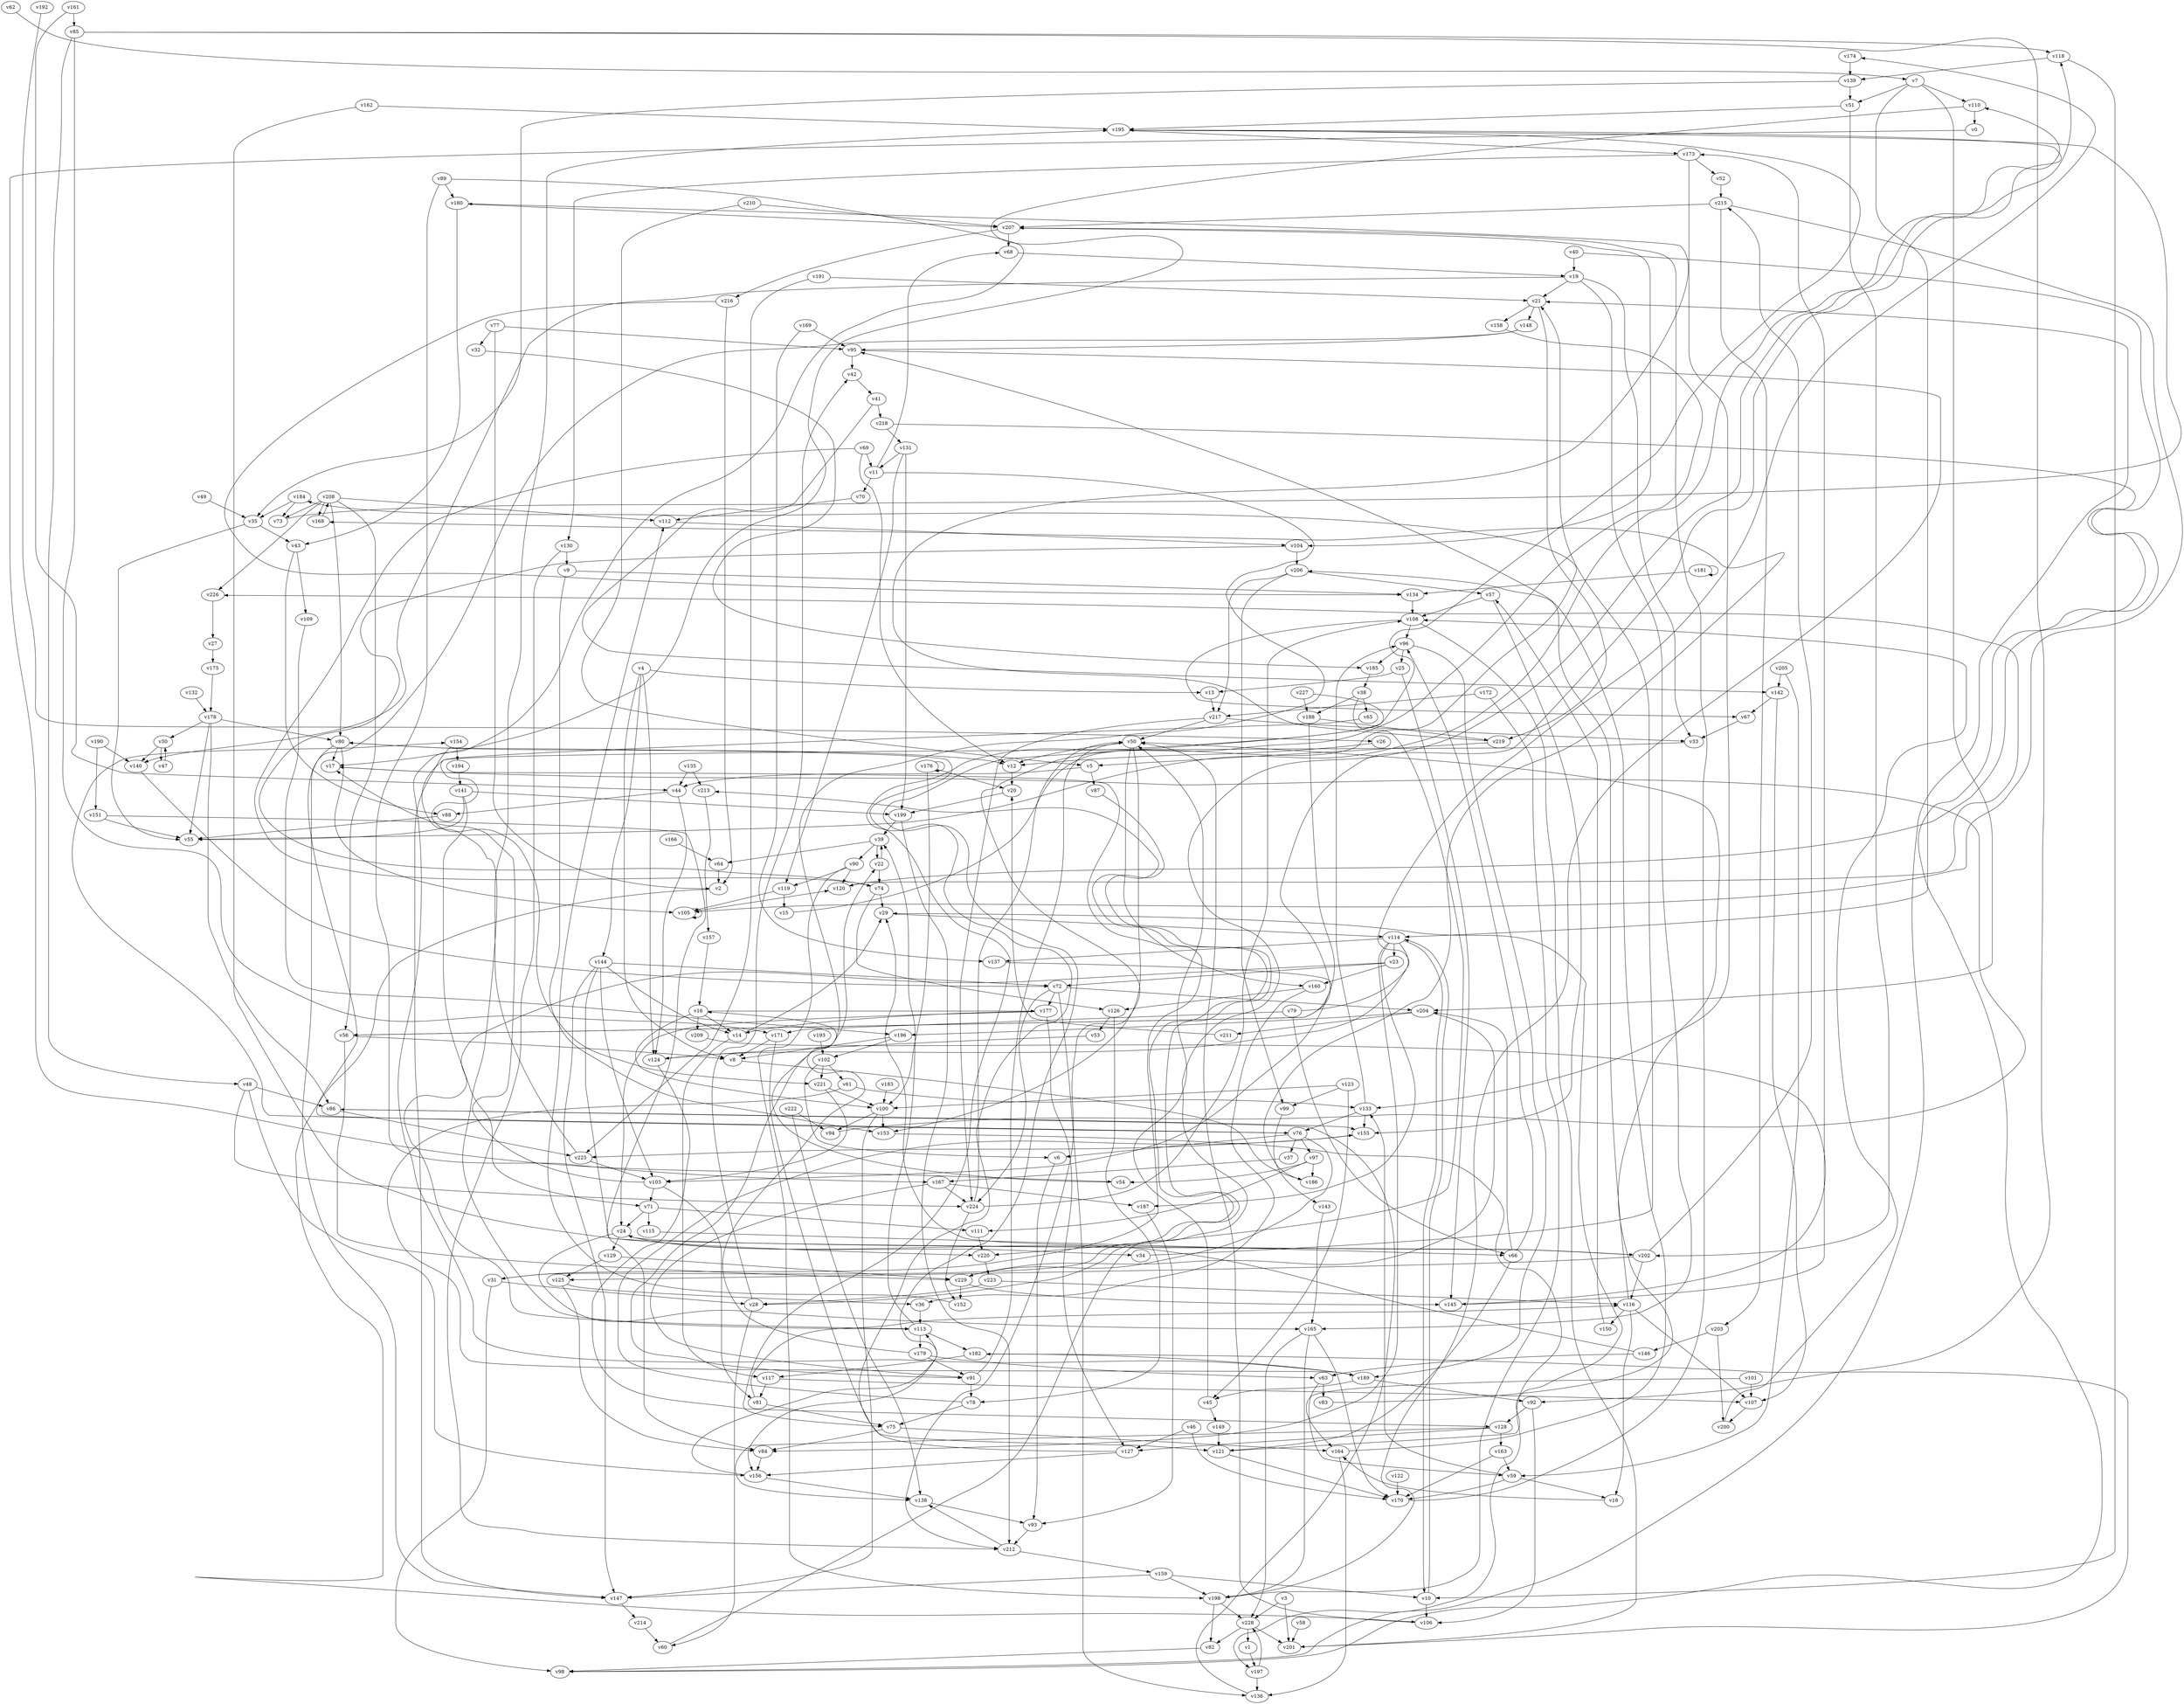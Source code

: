 // Benchmark game 343 - 230 vertices
// time_bound: 100
// targets: v100
digraph G {
    v0 [name="v0", player=0];
    v1 [name="v1", player=0];
    v2 [name="v2", player=1];
    v3 [name="v3", player=0];
    v4 [name="v4", player=0];
    v5 [name="v5", player=0];
    v6 [name="v6", player=1];
    v7 [name="v7", player=0];
    v8 [name="v8", player=0];
    v9 [name="v9", player=0];
    v10 [name="v10", player=0];
    v11 [name="v11", player=0];
    v12 [name="v12", player=0];
    v13 [name="v13", player=0];
    v14 [name="v14", player=0];
    v15 [name="v15", player=1];
    v16 [name="v16", player=0];
    v17 [name="v17", player=0];
    v18 [name="v18", player=0];
    v19 [name="v19", player=1];
    v20 [name="v20", player=0];
    v21 [name="v21", player=0];
    v22 [name="v22", player=0];
    v23 [name="v23", player=1];
    v24 [name="v24", player=0];
    v25 [name="v25", player=1];
    v26 [name="v26", player=0];
    v27 [name="v27", player=0];
    v28 [name="v28", player=1];
    v29 [name="v29", player=1];
    v30 [name="v30", player=0];
    v31 [name="v31", player=1];
    v32 [name="v32", player=1];
    v33 [name="v33", player=1];
    v34 [name="v34", player=0];
    v35 [name="v35", player=1];
    v36 [name="v36", player=0];
    v37 [name="v37", player=1];
    v38 [name="v38", player=1];
    v39 [name="v39", player=0];
    v40 [name="v40", player=1];
    v41 [name="v41", player=0];
    v42 [name="v42", player=1];
    v43 [name="v43", player=0];
    v44 [name="v44", player=1];
    v45 [name="v45", player=1];
    v46 [name="v46", player=0];
    v47 [name="v47", player=1];
    v48 [name="v48", player=0];
    v49 [name="v49", player=0];
    v50 [name="v50", player=1];
    v51 [name="v51", player=1];
    v52 [name="v52", player=1];
    v53 [name="v53", player=1];
    v54 [name="v54", player=0];
    v55 [name="v55", player=0];
    v56 [name="v56", player=0];
    v57 [name="v57", player=0];
    v58 [name="v58", player=0];
    v59 [name="v59", player=1];
    v60 [name="v60", player=0];
    v61 [name="v61", player=1];
    v62 [name="v62", player=1];
    v63 [name="v63", player=1];
    v64 [name="v64", player=0];
    v65 [name="v65", player=0];
    v66 [name="v66", player=0];
    v67 [name="v67", player=1];
    v68 [name="v68", player=0];
    v69 [name="v69", player=0];
    v70 [name="v70", player=0];
    v71 [name="v71", player=1];
    v72 [name="v72", player=1];
    v73 [name="v73", player=0];
    v74 [name="v74", player=1];
    v75 [name="v75", player=1];
    v76 [name="v76", player=0];
    v77 [name="v77", player=1];
    v78 [name="v78", player=1];
    v79 [name="v79", player=1];
    v80 [name="v80", player=1];
    v81 [name="v81", player=1];
    v82 [name="v82", player=0];
    v83 [name="v83", player=0];
    v84 [name="v84", player=0];
    v85 [name="v85", player=0];
    v86 [name="v86", player=1];
    v87 [name="v87", player=1];
    v88 [name="v88", player=1];
    v89 [name="v89", player=1];
    v90 [name="v90", player=1];
    v91 [name="v91", player=1];
    v92 [name="v92", player=1];
    v93 [name="v93", player=1];
    v94 [name="v94", player=0];
    v95 [name="v95", player=0];
    v96 [name="v96", player=0];
    v97 [name="v97", player=1];
    v98 [name="v98", player=0];
    v99 [name="v99", player=0];
    v100 [name="v100", player=0, target=1];
    v101 [name="v101", player=0];
    v102 [name="v102", player=1];
    v103 [name="v103", player=0];
    v104 [name="v104", player=1];
    v105 [name="v105", player=0];
    v106 [name="v106", player=1];
    v107 [name="v107", player=1];
    v108 [name="v108", player=0];
    v109 [name="v109", player=1];
    v110 [name="v110", player=0];
    v111 [name="v111", player=1];
    v112 [name="v112", player=0];
    v113 [name="v113", player=1];
    v114 [name="v114", player=1];
    v115 [name="v115", player=1];
    v116 [name="v116", player=0];
    v117 [name="v117", player=1];
    v118 [name="v118", player=1];
    v119 [name="v119", player=1];
    v120 [name="v120", player=0];
    v121 [name="v121", player=0];
    v122 [name="v122", player=0];
    v123 [name="v123", player=0];
    v124 [name="v124", player=1];
    v125 [name="v125", player=0];
    v126 [name="v126", player=1];
    v127 [name="v127", player=0];
    v128 [name="v128", player=1];
    v129 [name="v129", player=0];
    v130 [name="v130", player=0];
    v131 [name="v131", player=0];
    v132 [name="v132", player=0];
    v133 [name="v133", player=0];
    v134 [name="v134", player=1];
    v135 [name="v135", player=1];
    v136 [name="v136", player=0];
    v137 [name="v137", player=1];
    v138 [name="v138", player=1];
    v139 [name="v139", player=0];
    v140 [name="v140", player=0];
    v141 [name="v141", player=1];
    v142 [name="v142", player=1];
    v143 [name="v143", player=1];
    v144 [name="v144", player=0];
    v145 [name="v145", player=1];
    v146 [name="v146", player=1];
    v147 [name="v147", player=0];
    v148 [name="v148", player=1];
    v149 [name="v149", player=0];
    v150 [name="v150", player=0];
    v151 [name="v151", player=0];
    v152 [name="v152", player=0];
    v153 [name="v153", player=1];
    v154 [name="v154", player=1];
    v155 [name="v155", player=1];
    v156 [name="v156", player=0];
    v157 [name="v157", player=1];
    v158 [name="v158", player=0];
    v159 [name="v159", player=0];
    v160 [name="v160", player=1];
    v161 [name="v161", player=1];
    v162 [name="v162", player=1];
    v163 [name="v163", player=1];
    v164 [name="v164", player=1];
    v165 [name="v165", player=1];
    v166 [name="v166", player=0];
    v167 [name="v167", player=1];
    v168 [name="v168", player=0];
    v169 [name="v169", player=0];
    v170 [name="v170", player=1];
    v171 [name="v171", player=0];
    v172 [name="v172", player=1];
    v173 [name="v173", player=1];
    v174 [name="v174", player=0];
    v175 [name="v175", player=0];
    v176 [name="v176", player=1];
    v177 [name="v177", player=1];
    v178 [name="v178", player=1];
    v179 [name="v179", player=0];
    v180 [name="v180", player=1];
    v181 [name="v181", player=1];
    v182 [name="v182", player=0];
    v183 [name="v183", player=1];
    v184 [name="v184", player=0];
    v185 [name="v185", player=0];
    v186 [name="v186", player=1];
    v187 [name="v187", player=0];
    v188 [name="v188", player=0];
    v189 [name="v189", player=1];
    v190 [name="v190", player=1];
    v191 [name="v191", player=0];
    v192 [name="v192", player=1];
    v193 [name="v193", player=0];
    v194 [name="v194", player=0];
    v195 [name="v195", player=1];
    v196 [name="v196", player=1];
    v197 [name="v197", player=1];
    v198 [name="v198", player=1];
    v199 [name="v199", player=0];
    v200 [name="v200", player=1];
    v201 [name="v201", player=1];
    v202 [name="v202", player=0];
    v203 [name="v203", player=1];
    v204 [name="v204", player=0];
    v205 [name="v205", player=1];
    v206 [name="v206", player=1];
    v207 [name="v207", player=1];
    v208 [name="v208", player=1];
    v209 [name="v209", player=1];
    v210 [name="v210", player=1];
    v211 [name="v211", player=0];
    v212 [name="v212", player=1];
    v213 [name="v213", player=0];
    v214 [name="v214", player=0];
    v215 [name="v215", player=0];
    v216 [name="v216", player=0];
    v217 [name="v217", player=0];
    v218 [name="v218", player=0];
    v219 [name="v219", player=1];
    v220 [name="v220", player=0];
    v221 [name="v221", player=1];
    v222 [name="v222", player=0];
    v223 [name="v223", player=1];
    v224 [name="v224", player=1];
    v225 [name="v225", player=1];
    v226 [name="v226", player=1];
    v227 [name="v227", player=0];
    v228 [name="v228", player=0];
    v229 [name="v229", player=1];

    v0 -> v54 [constraint="t >= 1"];
    v1 -> v197;
    v2 -> v106 [constraint="t < 15"];
    v3 -> v228;
    v4 -> v144;
    v5 -> v44;
    v6 -> v93;
    v7 -> v114;
    v8 -> v186 [constraint="t mod 3 == 2"];
    v9 -> v153;
    v10 -> v114;
    v11 -> v91 [constraint="t < 10"];
    v12 -> v20;
    v13 -> v217;
    v14 -> v117;
    v15 -> v184 [constraint="t mod 4 == 3"];
    v16 -> v177 [constraint="t >= 4"];
    v17 -> v31 [constraint="t >= 3"];
    v18 -> v164 [constraint="t < 6"];
    v19 -> v140 [constraint="t < 7"];
    v20 -> v199;
    v21 -> v219;
    v22 -> v39;
    v23 -> v113 [constraint="t < 12"];
    v24 -> v129;
    v25 -> v13;
    v26 -> v12;
    v27 -> v175;
    v28 -> v60;
    v29 -> v114;
    v30 -> v47;
    v31 -> v213 [constraint="t < 7"];
    v32 -> v185 [constraint="t < 8"];
    v33 -> v113 [constraint="t mod 2 == 1"];
    v34 -> v21;
    v35 -> v43;
    v36 -> v113;
    v37 -> v167;
    v38 -> v188;
    v39 -> v22;
    v40 -> v120 [constraint="t mod 3 == 1"];
    v41 -> v142 [constraint="t mod 5 == 1"];
    v42 -> v41;
    v43 -> v109;
    v44 -> v124;
    v45 -> v149;
    v46 -> v170;
    v47 -> v30;
    v48 -> v86;
    v49 -> v35;
    v50 -> v12;
    v51 -> v195;
    v52 -> v215;
    v53 -> v124;
    v54 -> v22;
    v55 -> v110 [constraint="t >= 2"];
    v56 -> v195 [constraint="t >= 3"];
    v57 -> v108;
    v58 -> v201;
    v59 -> v170;
    v60 -> v118 [constraint="t mod 2 == 0"];
    v61 -> v189 [constraint="t mod 5 == 2"];
    v62 -> v7 [constraint="t < 11"];
    v63 -> v59 [constraint="t mod 3 == 1"];
    v64 -> v2;
    v65 -> v221 [constraint="t >= 1"];
    v66 -> v204;
    v67 -> v33;
    v68 -> v19;
    v69 -> v74 [constraint="t mod 5 == 1"];
    v70 -> v112;
    v71 -> v111;
    v72 -> v177;
    v73 -> v195 [constraint="t >= 4"];
    v74 -> v29;
    v75 -> v84;
    v76 -> v154 [constraint="t mod 3 == 2"];
    v77 -> v32;
    v78 -> v155 [constraint="t < 10"];
    v79 -> v174 [constraint="t >= 1"];
    v80 -> v105;
    v81 -> v116 [constraint="t < 15"];
    v82 -> v98;
    v83 -> v50 [constraint="t < 15"];
    v84 -> v156 [constraint="t mod 2 == 1"];
    v85 -> v48;
    v86 -> v225;
    v87 -> v28 [constraint="t < 10"];
    v88 -> v55;
    v89 -> v189 [constraint="t >= 3"];
    v90 -> v120;
    v91 -> v50;
    v92 -> v106;
    v93 -> v212;
    v94 -> v17 [constraint="t < 12"];
    v95 -> v198 [constraint="t >= 3"];
    v96 -> v185;
    v97 -> v111;
    v98 -> v21 [constraint="t >= 4"];
    v99 -> v143;
    v100 -> v147;
    v101 -> v164 [constraint="t mod 3 == 2"];
    v102 -> v6;
    v103 -> v17 [constraint="t >= 2"];
    v104 -> v74 [constraint="t mod 4 == 0"];
    v105 -> v120 [constraint="t >= 1"];
    v106 -> v50;
    v107 -> v200;
    v108 -> v67 [constraint="t < 12"];
    v109 -> v196;
    v110 -> v17 [constraint="t mod 2 == 1"];
    v111 -> v220;
    v112 -> v104;
    v113 -> v39;
    v114 -> v10;
    v115 -> v66;
    v116 -> v18;
    v117 -> v81;
    v118 -> v139;
    v119 -> v15;
    v120 -> v226 [constraint="t mod 4 == 3"];
    v121 -> v29 [constraint="t >= 5"];
    v122 -> v170;
    v123 -> v45;
    v124 -> v128 [constraint="t < 7"];
    v125 -> v84;
    v126 -> v53;
    v127 -> v80 [constraint="t < 5"];
    v128 -> v138 [constraint="t < 8"];
    v129 -> v229;
    v130 -> v212;
    v131 -> v199;
    v132 -> v178;
    v133 -> v155;
    v134 -> v108;
    v135 -> v213;
    v136 -> v86 [constraint="t < 15"];
    v137 -> v56 [constraint="t < 10"];
    v138 -> v93;
    v139 -> v51;
    v140 -> v72 [constraint="t mod 4 == 0"];
    v141 -> v199;
    v142 -> v67;
    v143 -> v165;
    v144 -> v72;
    v145 -> v173;
    v146 -> v24 [constraint="t < 5"];
    v147 -> v214;
    v148 -> v76 [constraint="t < 7"];
    v149 -> v121;
    v150 -> v57;
    v151 -> v202 [constraint="t mod 2 == 1"];
    v152 -> v112;
    v153 -> v197 [constraint="t < 12"];
    v154 -> v147;
    v155 -> v225;
    v156 -> v113 [constraint="t >= 2"];
    v157 -> v16;
    v158 -> v212 [constraint="t < 5"];
    v159 -> v198;
    v160 -> v36;
    v161 -> v85;
    v162 -> v220;
    v163 -> v170;
    v164 -> v136;
    v165 -> v170;
    v166 -> v64;
    v167 -> v91 [constraint="t >= 1"];
    v168 -> v208;
    v169 -> v137;
    v170 -> v207;
    v171 -> v8;
    v172 -> v217;
    v173 -> v130;
    v174 -> v139;
    v175 -> v178;
    v176 -> v176;
    v177 -> v24 [constraint="t < 5"];
    v178 -> v55;
    v179 -> v16 [constraint="t < 11"];
    v180 -> v43;
    v181 -> v181;
    v182 -> v189;
    v183 -> v100;
    v184 -> v73;
    v185 -> v38;
    v186 -> v168 [constraint="t < 6"];
    v187 -> v93;
    v188 -> v103;
    v189 -> v92;
    v190 -> v151;
    v191 -> v225;
    v192 -> v26 [constraint="t < 10"];
    v193 -> v102;
    v194 -> v141;
    v195 -> v75 [constraint="t mod 2 == 1"];
    v196 -> v8;
    v197 -> v228;
    v198 -> v228;
    v199 -> v39;
    v200 -> v108 [constraint="t < 14"];
    v201 -> v182 [constraint="t >= 3"];
    v202 -> v125 [constraint="t < 11"];
    v203 -> v146;
    v204 -> v196;
    v205 -> v59;
    v206 -> v57;
    v207 -> v104;
    v208 -> v112;
    v209 -> v145 [constraint="t >= 5"];
    v210 -> v5;
    v211 -> v20;
    v212 -> v159;
    v213 -> v157;
    v214 -> v60;
    v215 -> v105 [constraint="t mod 2 == 0"];
    v216 -> v134 [constraint="t >= 1"];
    v217 -> v224;
    v218 -> v98 [constraint="t mod 4 == 0"];
    v219 -> v180 [constraint="t >= 3"];
    v220 -> v223;
    v221 -> v103;
    v222 -> v94;
    v223 -> v28;
    v224 -> v50;
    v225 -> v103;
    v226 -> v27;
    v227 -> v156 [constraint="t >= 5"];
    v228 -> v82;
    v229 -> v152;
    v105 -> v105;
    v229 -> v145;
    v127 -> v156;
    v204 -> v211;
    v224 -> v152;
    v121 -> v170;
    v223 -> v116;
    v144 -> v103;
    v100 -> v94;
    v48 -> v156;
    v163 -> v59;
    v31 -> v98;
    v31 -> v28;
    v24 -> v165;
    v148 -> v95;
    v202 -> v215;
    v4 -> v124;
    v80 -> v147;
    v217 -> v50;
    v198 -> v82;
    v95 -> v42;
    v208 -> v73;
    v160 -> v126;
    v28 -> v42;
    v3 -> v201;
    v56 -> v229;
    v4 -> v13;
    v154 -> v194;
    v224 -> v108;
    v76 -> v6;
    v89 -> v167;
    v179 -> v91;
    v79 -> v66;
    v162 -> v195;
    v39 -> v64;
    v79 -> v171;
    v178 -> v86;
    v41 -> v218;
    v11 -> v68;
    v38 -> v220;
    v77 -> v2;
    v21 -> v148;
    v72 -> v204;
    v44 -> v88;
    v90 -> v119;
    v167 -> v224;
    v7 -> v204;
    v80 -> v12;
    v96 -> v25;
    v85 -> v92;
    v188 -> v219;
    v159 -> v147;
    v151 -> v55;
    v108 -> v96;
    v208 -> v56;
    v76 -> v37;
    v30 -> v140;
    v108 -> v201;
    v102 -> v221;
    v135 -> v44;
    v202 -> v116;
    v189 -> v45;
    v180 -> v207;
    v215 -> v207;
    v114 -> v124;
    v59 -> v18;
    v116 -> v206;
    v228 -> v1;
    v114 -> v23;
    v7 -> v51;
    v208 -> v80;
    v23 -> v72;
    v114 -> v84;
    v63 -> v83;
    v119 -> v105;
    v116 -> v107;
    v97 -> v186;
    v24 -> v34;
    v177 -> v127;
    v208 -> v168;
    v74 -> v126;
    v205 -> v142;
    v66 -> v121;
    v19 -> v165;
    v116 -> v150;
    v25 -> v145;
    v144 -> v14;
    v169 -> v95;
    v104 -> v206;
    v131 -> v119;
    v46 -> v127;
    v219 -> v5;
    v196 -> v102;
    v176 -> v20;
    v173 -> v133;
    v164 -> v95;
    v71 -> v115;
    v221 -> v100;
    v117 -> v107;
    v142 -> v107;
    v141 -> v55;
    v113 -> v179;
    v222 -> v138;
    v50 -> v160;
    v38 -> v65;
    v19 -> v33;
    v69 -> v11;
    v199 -> v212;
    v45 -> v50;
    v85 -> v171;
    v130 -> v9;
    v182 -> v117;
    v173 -> v52;
    v207 -> v216;
    v156 -> v138;
    v206 -> v217;
    v103 -> v71;
    v133 -> v76;
    v97 -> v54;
    v100 -> v153;
    v69 -> v12;
    v16 -> v209;
    v179 -> v63;
    v5 -> v87;
    v75 -> v164;
    v208 -> v226;
    v123 -> v100;
    v102 -> v61;
    v92 -> v128;
    v61 -> v133;
    v215 -> v203;
    v19 -> v21;
    v114 -> v137;
    v191 -> v21;
    v48 -> v224;
    v141 -> v71;
    v227 -> v188;
    v103 -> v81;
    v197 -> v136;
    v80 -> v17;
    v23 -> v160;
    v72 -> v224;
    v139 -> v35;
    v11 -> v70;
    v181 -> v134;
    v89 -> v180;
    v56 -> v8;
    v144 -> v147;
    v14 -> v29;
    v207 -> v68;
    v40 -> v19;
    v22 -> v74;
    v165 -> v228;
    v126 -> v78;
    v195 -> v173;
    v128 -> v127;
    v172 -> v198;
    v165 -> v198;
    v146 -> v63;
    v114 -> v187;
    v4 -> v8;
    v118 -> v10;
    v204 -> v229;
    v50 -> v153;
    v161 -> v44;
    v131 -> v11;
    v85 -> v118;
    v225 -> v195;
    v101 -> v107;
    v171 -> v121;
    v10 -> v106;
    v43 -> v88;
    v178 -> v80;
    v51 -> v202;
    v144 -> v84;
    v113 -> v182;
    v129 -> v125;
    v178 -> v30;
    v77 -> v95;
    v9 -> v134;
    v176 -> v100;
    v66 -> v96;
    v39 -> v90;
    v86 -> v155;
    v167 -> v187;
    v202 -> v29;
    v177 -> v14;
    v78 -> v75;
    v16 -> v100;
    v125 -> v36;
    v59 -> v133;
    v210 -> v207;
    v76 -> v229;
    v190 -> v140;
    v159 -> v10;
    v24 -> v202;
    v90 -> v198;
    v128 -> v163;
    v110 -> v0;
    v96 -> v189;
    v206 -> v99;
    v216 -> v2;
    v123 -> v99;
    v21 -> v158;
    v7 -> v110;
    v228 -> v201;
    v81 -> v75;
    v16 -> v14;
    v212 -> v138;
    v217 -> v33;
    v218 -> v131;
    v76 -> v97;
    v71 -> v24;
    v133 -> v96;
    v35 -> v55;
    v72 -> v136;
    v91 -> v78;
    v203 -> v200;
    v57 -> v155;
    v184 -> v35;
}
